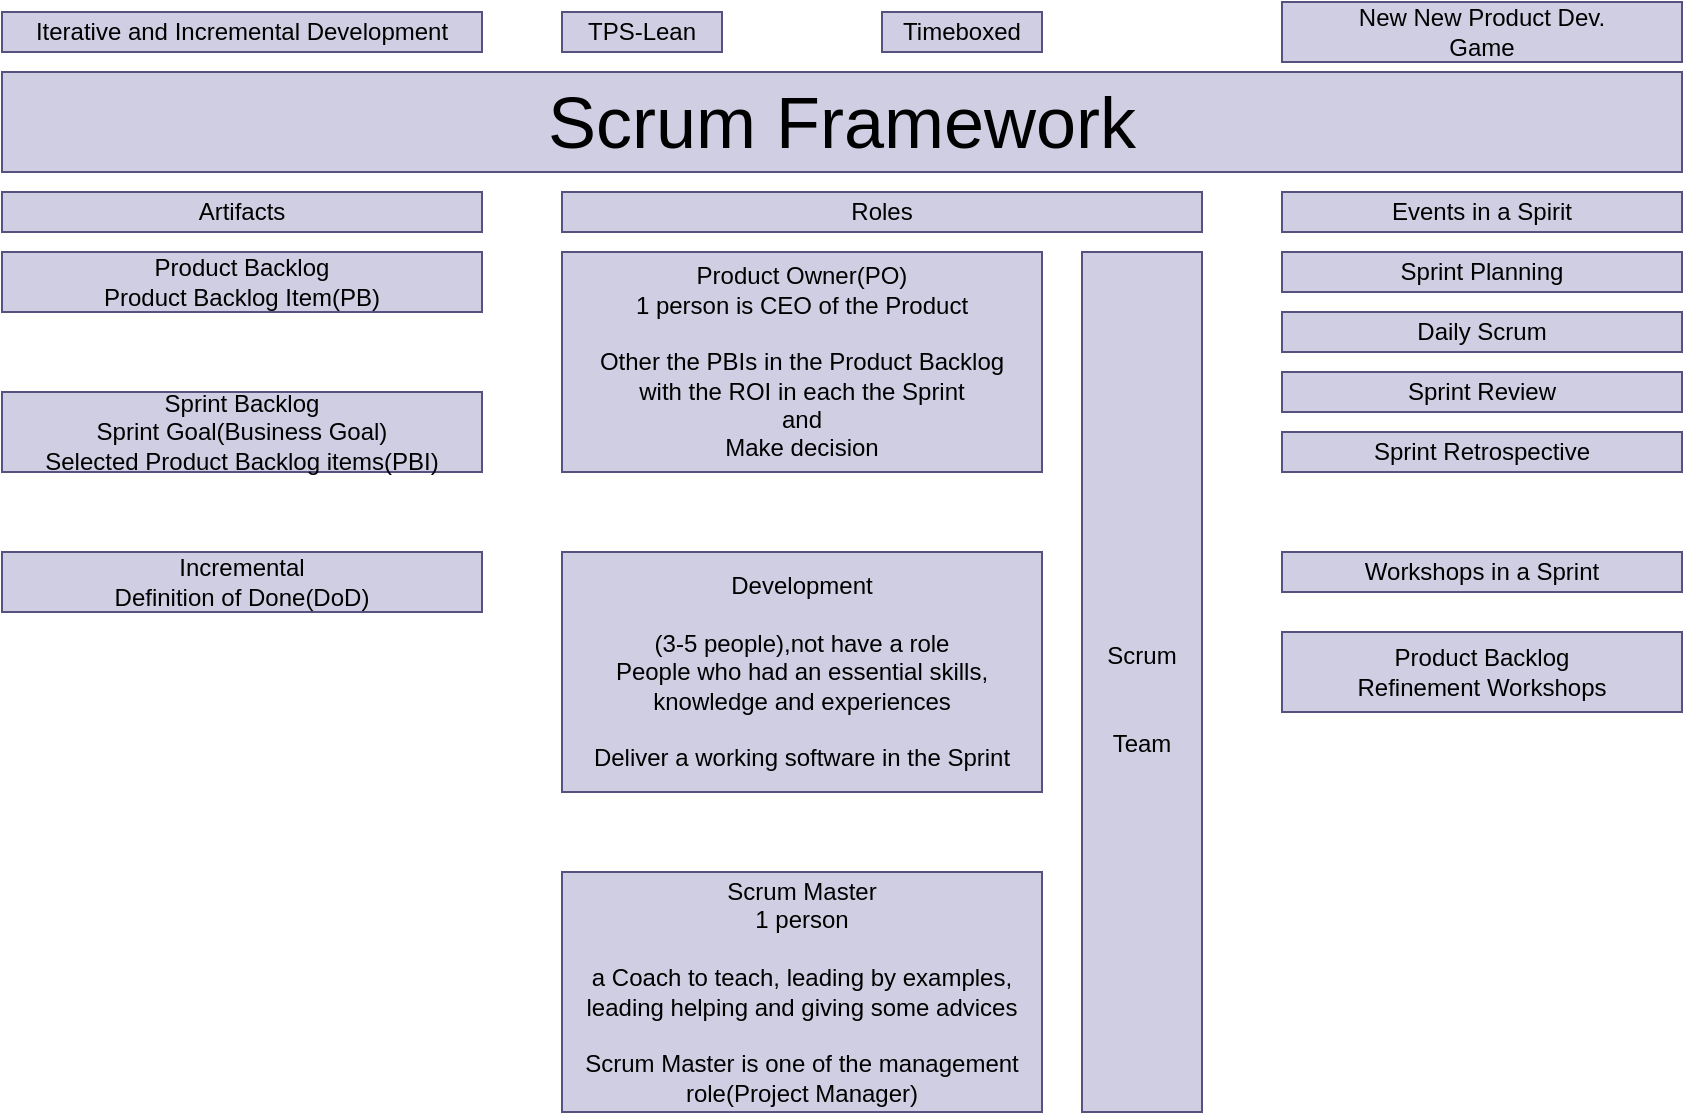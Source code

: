 <mxfile version="15.5.9" type="device"><diagram id="opyMeHGIUdwXmWATs8je" name="Page-1"><mxGraphModel dx="868" dy="482" grid="1" gridSize="10" guides="1" tooltips="1" connect="1" arrows="1" fold="1" page="1" pageScale="1" pageWidth="850" pageHeight="1100" math="0" shadow="0"><root><mxCell id="0"/><mxCell id="1" parent="0"/><mxCell id="kNjzzqxW_ule-JwE9HI3-1" value="Iterative and Incremental Development" style="rounded=0;whiteSpace=wrap;html=1;align=center;fillColor=#d0cee2;strokeColor=#56517e;" vertex="1" parent="1"><mxGeometry x="80" y="50" width="240" height="20" as="geometry"/></mxCell><mxCell id="kNjzzqxW_ule-JwE9HI3-2" value="TPS-Lean" style="rounded=0;whiteSpace=wrap;html=1;align=center;fillColor=#d0cee2;strokeColor=#56517e;" vertex="1" parent="1"><mxGeometry x="360" y="50" width="80" height="20" as="geometry"/></mxCell><mxCell id="kNjzzqxW_ule-JwE9HI3-4" value="Timeboxed" style="rounded=0;whiteSpace=wrap;html=1;align=center;fillColor=#d0cee2;strokeColor=#56517e;" vertex="1" parent="1"><mxGeometry x="520" y="50" width="80" height="20" as="geometry"/></mxCell><mxCell id="kNjzzqxW_ule-JwE9HI3-5" value="New New Product Dev.&lt;br&gt;Game" style="rounded=0;whiteSpace=wrap;html=1;align=center;fillColor=#d0cee2;strokeColor=#56517e;" vertex="1" parent="1"><mxGeometry x="720" y="45" width="200" height="30" as="geometry"/></mxCell><mxCell id="kNjzzqxW_ule-JwE9HI3-6" value="&lt;font style=&quot;font-size: 36px&quot;&gt;Scrum Framework&lt;/font&gt;" style="rounded=0;whiteSpace=wrap;html=1;align=center;fillColor=#d0cee2;strokeColor=#56517e;" vertex="1" parent="1"><mxGeometry x="80" y="80" width="840" height="50" as="geometry"/></mxCell><mxCell id="kNjzzqxW_ule-JwE9HI3-7" value="Artifacts" style="rounded=0;whiteSpace=wrap;html=1;align=center;fillColor=#d0cee2;strokeColor=#56517e;" vertex="1" parent="1"><mxGeometry x="80" y="140" width="240" height="20" as="geometry"/></mxCell><mxCell id="kNjzzqxW_ule-JwE9HI3-8" value="Roles" style="rounded=0;whiteSpace=wrap;html=1;align=center;fillColor=#d0cee2;strokeColor=#56517e;" vertex="1" parent="1"><mxGeometry x="360" y="140" width="320" height="20" as="geometry"/></mxCell><mxCell id="kNjzzqxW_ule-JwE9HI3-9" value="Events in a Spirit" style="rounded=0;whiteSpace=wrap;html=1;align=center;fillColor=#d0cee2;strokeColor=#56517e;" vertex="1" parent="1"><mxGeometry x="720" y="140" width="200" height="20" as="geometry"/></mxCell><mxCell id="kNjzzqxW_ule-JwE9HI3-12" value="Product Backlog&lt;br&gt;Product Backlog Item(PB)&lt;span style=&quot;color: rgba(0 , 0 , 0 , 0) ; font-family: monospace ; font-size: 0px&quot;&gt;%3CmxGraphModel%3E%3Croot%3E%3CmxCell%20id%3D%220%22%2F%3E%3CmxCell%20id%3D%221%22%20parent%3D%220%22%2F%3E%3CmxCell%20id%3D%222%22%20value%3D%22New%20New%20Product%20Dev.%26lt%3Bbr%26gt%3BGame%22%20style%3D%22rounded%3D0%3BwhiteSpace%3Dwrap%3Bhtml%3D1%3Balign%3Dcenter%3BfillColor%3D%23d0cee2%3BstrokeColor%3D%2356517e%3B%22%20vertex%3D%221%22%20parent%3D%221%22%3E%3CmxGeometry%20x%3D%22640%22%20y%3D%2245%22%20width%3D%22200%22%20height%3D%2230%22%20as%3D%22geometry%22%2F%3E%3C%2FmxCell%3E%3C%2Froot%3E%3C%2FmxGraphModel%3E&lt;/span&gt;" style="rounded=0;whiteSpace=wrap;html=1;align=center;fillColor=#d0cee2;strokeColor=#56517e;" vertex="1" parent="1"><mxGeometry x="80" y="170" width="240" height="30" as="geometry"/></mxCell><mxCell id="kNjzzqxW_ule-JwE9HI3-13" value="Product Owner(PO)&lt;br&gt;1 person is CEO of the Product&lt;br&gt;&lt;br&gt;Other the PBIs in the Product Backlog&lt;br&gt;with the ROI in each the Sprint&lt;br&gt;and&lt;br&gt;Make decision" style="rounded=0;whiteSpace=wrap;html=1;align=center;fillColor=#d0cee2;strokeColor=#56517e;" vertex="1" parent="1"><mxGeometry x="360" y="170" width="240" height="110" as="geometry"/></mxCell><mxCell id="kNjzzqxW_ule-JwE9HI3-14" value="Sprint Backlog&lt;br&gt;Sprint Goal(Business Goal)&lt;br&gt;Selected Product Backlog items(PBI)" style="rounded=0;whiteSpace=wrap;html=1;align=center;fillColor=#d0cee2;strokeColor=#56517e;" vertex="1" parent="1"><mxGeometry x="80" y="240" width="240" height="40" as="geometry"/></mxCell><mxCell id="kNjzzqxW_ule-JwE9HI3-15" value="Incremental&lt;br&gt;Definition of Done(DoD)" style="rounded=0;whiteSpace=wrap;html=1;align=center;fillColor=#d0cee2;strokeColor=#56517e;" vertex="1" parent="1"><mxGeometry x="80" y="320" width="240" height="30" as="geometry"/></mxCell><mxCell id="kNjzzqxW_ule-JwE9HI3-16" value="Development&lt;br&gt;&lt;br&gt;(3-5 people),not have a role&lt;br&gt;People who had an essential skills,&lt;br&gt;knowledge and experiences&lt;br&gt;&lt;br&gt;Deliver a working software in the Sprint" style="rounded=0;whiteSpace=wrap;html=1;align=center;fillColor=#d0cee2;strokeColor=#56517e;" vertex="1" parent="1"><mxGeometry x="360" y="320" width="240" height="120" as="geometry"/></mxCell><mxCell id="kNjzzqxW_ule-JwE9HI3-17" value="Scrum Master&lt;br&gt;1 person&lt;br&gt;&lt;br&gt;a Coach to teach, leading by examples, leading helping and giving some advices&lt;br&gt;&lt;br&gt;Scrum Master is one of the management role(Project Manager)" style="rounded=0;whiteSpace=wrap;html=1;align=center;fillColor=#d0cee2;strokeColor=#56517e;" vertex="1" parent="1"><mxGeometry x="360" y="480" width="240" height="120" as="geometry"/></mxCell><mxCell id="kNjzzqxW_ule-JwE9HI3-18" value="&lt;font style=&quot;font-size: 12px&quot;&gt;Scrum&lt;br&gt;Team&lt;br&gt;&lt;/font&gt;" style="rounded=0;whiteSpace=wrap;html=1;fontSize=36;align=center;fillColor=#d0cee2;strokeColor=#56517e;" vertex="1" parent="1"><mxGeometry x="620" y="170" width="60" height="430" as="geometry"/></mxCell><mxCell id="kNjzzqxW_ule-JwE9HI3-19" value="Sprint Planning" style="rounded=0;whiteSpace=wrap;html=1;align=center;fillColor=#d0cee2;strokeColor=#56517e;" vertex="1" parent="1"><mxGeometry x="720" y="170" width="200" height="20" as="geometry"/></mxCell><mxCell id="kNjzzqxW_ule-JwE9HI3-20" value="Daily Scrum" style="rounded=0;whiteSpace=wrap;html=1;align=center;fillColor=#d0cee2;strokeColor=#56517e;" vertex="1" parent="1"><mxGeometry x="720" y="200" width="200" height="20" as="geometry"/></mxCell><mxCell id="kNjzzqxW_ule-JwE9HI3-21" value="Sprint Review&lt;span style=&quot;color: rgba(0 , 0 , 0 , 0) ; font-family: monospace ; font-size: 0px&quot;&gt;%3CmxGraphModel%3E%3Croot%3E%3CmxCell%20id%3D%220%22%2F%3E%3CmxCell%20id%3D%221%22%20parent%3D%220%22%2F%3E%3CmxCell%20id%3D%222%22%20value%3D%22Daily%20Scrum%22%20style%3D%22rounded%3D0%3BwhiteSpace%3Dwrap%3Bhtml%3D1%3Balign%3Dcenter%3BfillColor%3D%23d0cee2%3BstrokeColor%3D%2356517e%3B%22%20vertex%3D%221%22%20parent%3D%221%22%3E%3CmxGeometry%20x%3D%22720%22%20y%3D%22200%22%20width%3D%22200%22%20height%3D%2220%22%20as%3D%22geometry%22%2F%3E%3C%2FmxCell%3E%3C%2Froot%3E%3C%2FmxGraphModel%3E&lt;/span&gt;" style="rounded=0;whiteSpace=wrap;html=1;align=center;fillColor=#d0cee2;strokeColor=#56517e;" vertex="1" parent="1"><mxGeometry x="720" y="230" width="200" height="20" as="geometry"/></mxCell><mxCell id="kNjzzqxW_ule-JwE9HI3-22" value="Sprint Retrospective" style="rounded=0;whiteSpace=wrap;html=1;align=center;fillColor=#d0cee2;strokeColor=#56517e;" vertex="1" parent="1"><mxGeometry x="720" y="260" width="200" height="20" as="geometry"/></mxCell><mxCell id="kNjzzqxW_ule-JwE9HI3-23" value="Workshops in a Sprint" style="rounded=0;whiteSpace=wrap;html=1;align=center;fillColor=#d0cee2;strokeColor=#56517e;" vertex="1" parent="1"><mxGeometry x="720" y="320" width="200" height="20" as="geometry"/></mxCell><mxCell id="kNjzzqxW_ule-JwE9HI3-25" value="Product Backlog&lt;br&gt;Refinement Workshops" style="rounded=0;whiteSpace=wrap;html=1;align=center;fillColor=#d0cee2;strokeColor=#56517e;" vertex="1" parent="1"><mxGeometry x="720" y="360" width="200" height="40" as="geometry"/></mxCell></root></mxGraphModel></diagram></mxfile>